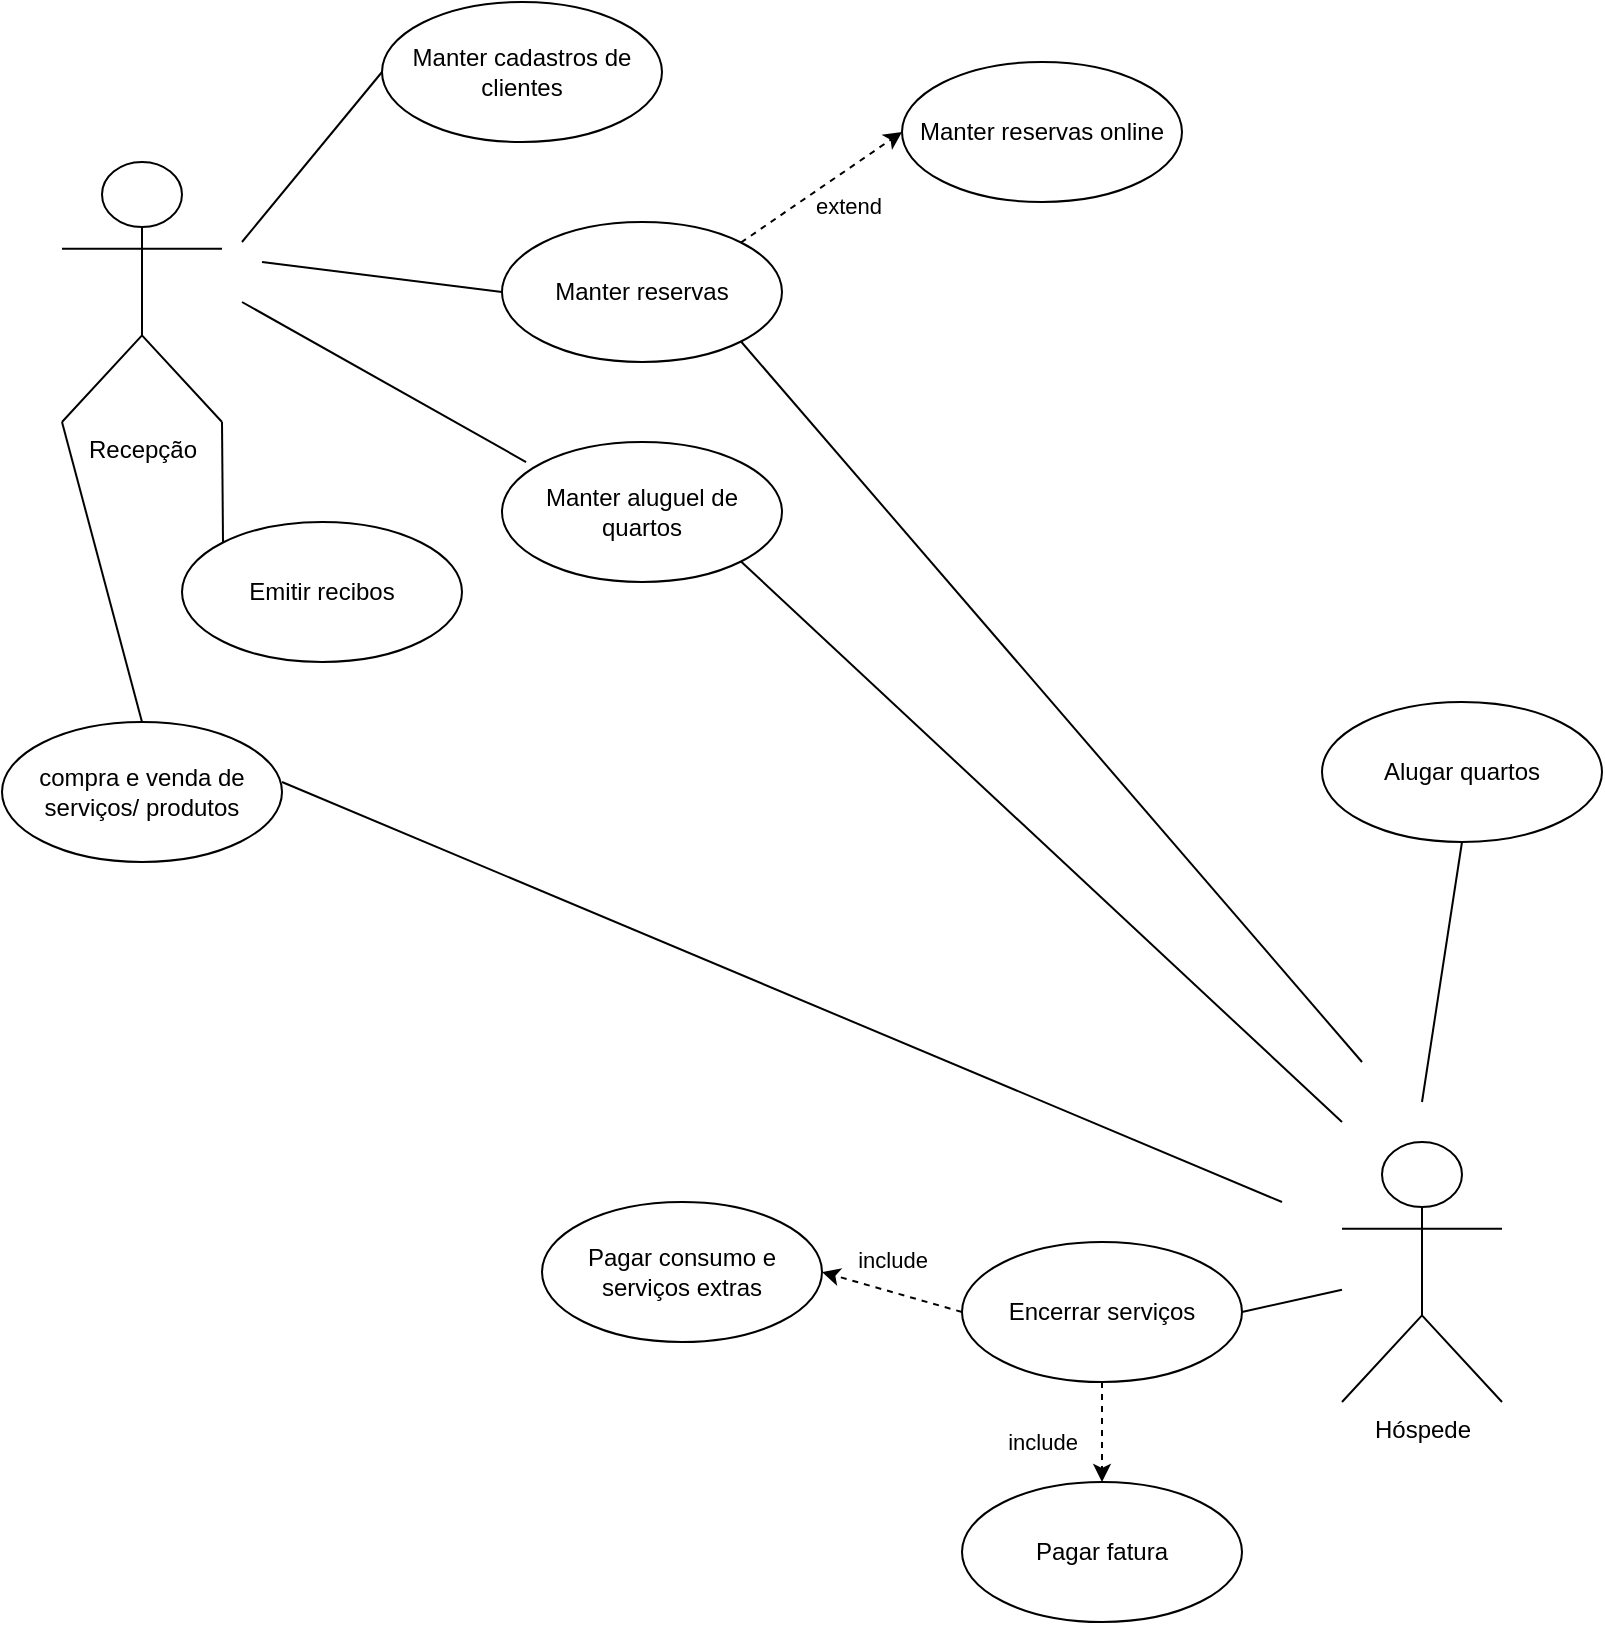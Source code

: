 <mxfile version="21.1.9" type="github">
  <diagram name="Página-1" id="8A-gIid98ODeogEsr4VN">
    <mxGraphModel dx="1434" dy="796" grid="1" gridSize="10" guides="1" tooltips="1" connect="1" arrows="1" fold="1" page="1" pageScale="1" pageWidth="827" pageHeight="1169" math="0" shadow="0">
      <root>
        <mxCell id="0" />
        <mxCell id="1" parent="0" />
        <mxCell id="XWONsPRAWwPBpnLWDOgD-1" value="Recepção" style="shape=umlActor;html=1;verticalLabelPosition=bottom;verticalAlign=top;align=center;" parent="1" vertex="1">
          <mxGeometry x="40" y="150" width="80" height="130" as="geometry" />
        </mxCell>
        <mxCell id="XWONsPRAWwPBpnLWDOgD-2" value="Manter cadastros de clientes" style="ellipse;whiteSpace=wrap;html=1;" parent="1" vertex="1">
          <mxGeometry x="200" y="70" width="140" height="70" as="geometry" />
        </mxCell>
        <mxCell id="XWONsPRAWwPBpnLWDOgD-3" value="Manter aluguel de quartos" style="ellipse;whiteSpace=wrap;html=1;" parent="1" vertex="1">
          <mxGeometry x="260" y="290" width="140" height="70" as="geometry" />
        </mxCell>
        <mxCell id="XWONsPRAWwPBpnLWDOgD-4" value="Manter reservas" style="ellipse;whiteSpace=wrap;html=1;" parent="1" vertex="1">
          <mxGeometry x="260" y="180" width="140" height="70" as="geometry" />
        </mxCell>
        <mxCell id="XWONsPRAWwPBpnLWDOgD-5" value="Manter reservas online" style="ellipse;whiteSpace=wrap;html=1;" parent="1" vertex="1">
          <mxGeometry x="460" y="100" width="140" height="70" as="geometry" />
        </mxCell>
        <mxCell id="XWONsPRAWwPBpnLWDOgD-6" value="" style="endArrow=none;html=1;rounded=0;entryX=0;entryY=0.5;entryDx=0;entryDy=0;" parent="1" target="XWONsPRAWwPBpnLWDOgD-2" edge="1">
          <mxGeometry width="50" height="50" relative="1" as="geometry">
            <mxPoint x="130" y="190" as="sourcePoint" />
            <mxPoint x="200" y="120" as="targetPoint" />
          </mxGeometry>
        </mxCell>
        <mxCell id="XWONsPRAWwPBpnLWDOgD-7" value="" style="endArrow=none;html=1;rounded=0;entryX=0.086;entryY=0.143;entryDx=0;entryDy=0;entryPerimeter=0;" parent="1" target="XWONsPRAWwPBpnLWDOgD-3" edge="1">
          <mxGeometry width="50" height="50" relative="1" as="geometry">
            <mxPoint x="130" y="220" as="sourcePoint" />
            <mxPoint x="210" y="115" as="targetPoint" />
          </mxGeometry>
        </mxCell>
        <mxCell id="XWONsPRAWwPBpnLWDOgD-8" value="" style="endArrow=none;html=1;rounded=0;entryX=0;entryY=0.5;entryDx=0;entryDy=0;" parent="1" target="XWONsPRAWwPBpnLWDOgD-4" edge="1">
          <mxGeometry width="50" height="50" relative="1" as="geometry">
            <mxPoint x="140" y="200" as="sourcePoint" />
            <mxPoint x="180" y="260" as="targetPoint" />
          </mxGeometry>
        </mxCell>
        <mxCell id="XWONsPRAWwPBpnLWDOgD-11" value="extend" style="endArrow=classic;html=1;rounded=0;exitX=1;exitY=0;exitDx=0;exitDy=0;dashed=1;entryX=0;entryY=0.5;entryDx=0;entryDy=0;" parent="1" source="XWONsPRAWwPBpnLWDOgD-4" target="XWONsPRAWwPBpnLWDOgD-5" edge="1">
          <mxGeometry x="0.111" y="-15" width="50" height="50" relative="1" as="geometry">
            <mxPoint x="170" y="390" as="sourcePoint" />
            <mxPoint x="220" y="340" as="targetPoint" />
            <mxPoint as="offset" />
          </mxGeometry>
        </mxCell>
        <mxCell id="XWONsPRAWwPBpnLWDOgD-12" value="compra e venda de serviços/ produtos" style="ellipse;whiteSpace=wrap;html=1;" parent="1" vertex="1">
          <mxGeometry x="10" y="430" width="140" height="70" as="geometry" />
        </mxCell>
        <mxCell id="XWONsPRAWwPBpnLWDOgD-13" value="" style="endArrow=none;html=1;rounded=0;entryX=0;entryY=1;entryDx=0;entryDy=0;entryPerimeter=0;exitX=0.5;exitY=0;exitDx=0;exitDy=0;" parent="1" source="XWONsPRAWwPBpnLWDOgD-12" target="XWONsPRAWwPBpnLWDOgD-1" edge="1">
          <mxGeometry width="50" height="50" relative="1" as="geometry">
            <mxPoint x="120" y="400" as="sourcePoint" />
            <mxPoint x="50" y="290" as="targetPoint" />
          </mxGeometry>
        </mxCell>
        <mxCell id="XWONsPRAWwPBpnLWDOgD-14" value="Emitir recibos" style="ellipse;whiteSpace=wrap;html=1;" parent="1" vertex="1">
          <mxGeometry x="100" y="330" width="140" height="70" as="geometry" />
        </mxCell>
        <mxCell id="XWONsPRAWwPBpnLWDOgD-15" value="" style="endArrow=none;html=1;rounded=0;entryX=0;entryY=0;entryDx=0;entryDy=0;" parent="1" target="XWONsPRAWwPBpnLWDOgD-14" edge="1">
          <mxGeometry width="50" height="50" relative="1" as="geometry">
            <mxPoint x="120" y="280" as="sourcePoint" />
            <mxPoint x="230" y="500" as="targetPoint" />
          </mxGeometry>
        </mxCell>
        <mxCell id="XWONsPRAWwPBpnLWDOgD-17" value="Hóspede" style="shape=umlActor;html=1;verticalLabelPosition=bottom;verticalAlign=top;align=center;" parent="1" vertex="1">
          <mxGeometry x="680" y="640" width="80" height="130" as="geometry" />
        </mxCell>
        <mxCell id="XWONsPRAWwPBpnLWDOgD-18" value="Alugar quartos" style="ellipse;whiteSpace=wrap;html=1;" parent="1" vertex="1">
          <mxGeometry x="670" y="420" width="140" height="70" as="geometry" />
        </mxCell>
        <mxCell id="XWONsPRAWwPBpnLWDOgD-19" value="Encerrar serviços" style="ellipse;whiteSpace=wrap;html=1;" parent="1" vertex="1">
          <mxGeometry x="490" y="690" width="140" height="70" as="geometry" />
        </mxCell>
        <mxCell id="XWONsPRAWwPBpnLWDOgD-20" value="" style="endArrow=none;html=1;rounded=0;entryX=0;entryY=1;entryDx=0;entryDy=0;entryPerimeter=0;" parent="1" edge="1">
          <mxGeometry width="50" height="50" relative="1" as="geometry">
            <mxPoint x="650" y="670" as="sourcePoint" />
            <mxPoint x="150" y="460" as="targetPoint" />
          </mxGeometry>
        </mxCell>
        <mxCell id="XWONsPRAWwPBpnLWDOgD-21" value="" style="endArrow=none;html=1;rounded=0;entryX=1;entryY=0.5;entryDx=0;entryDy=0;" parent="1" source="XWONsPRAWwPBpnLWDOgD-17" target="XWONsPRAWwPBpnLWDOgD-19" edge="1">
          <mxGeometry width="50" height="50" relative="1" as="geometry">
            <mxPoint x="600" y="630" as="sourcePoint" />
            <mxPoint x="650" y="580" as="targetPoint" />
          </mxGeometry>
        </mxCell>
        <mxCell id="XWONsPRAWwPBpnLWDOgD-22" value="" style="endArrow=none;html=1;rounded=0;entryX=0.5;entryY=1;entryDx=0;entryDy=0;" parent="1" target="XWONsPRAWwPBpnLWDOgD-18" edge="1">
          <mxGeometry width="50" height="50" relative="1" as="geometry">
            <mxPoint x="720" y="620" as="sourcePoint" />
            <mxPoint x="720" y="510" as="targetPoint" />
          </mxGeometry>
        </mxCell>
        <mxCell id="XWONsPRAWwPBpnLWDOgD-24" value="Pagar consumo e serviços extras" style="ellipse;whiteSpace=wrap;html=1;" parent="1" vertex="1">
          <mxGeometry x="280" y="670" width="140" height="70" as="geometry" />
        </mxCell>
        <mxCell id="vm-DsVsGiVa8cyQh9rxZ-1" value="" style="endArrow=none;html=1;rounded=0;exitX=1;exitY=1;exitDx=0;exitDy=0;" edge="1" parent="1" source="XWONsPRAWwPBpnLWDOgD-3">
          <mxGeometry width="50" height="50" relative="1" as="geometry">
            <mxPoint x="450" y="370" as="sourcePoint" />
            <mxPoint x="680" y="630" as="targetPoint" />
          </mxGeometry>
        </mxCell>
        <mxCell id="vm-DsVsGiVa8cyQh9rxZ-2" value="Pagar fatura" style="ellipse;whiteSpace=wrap;html=1;" vertex="1" parent="1">
          <mxGeometry x="490" y="810" width="140" height="70" as="geometry" />
        </mxCell>
        <mxCell id="vm-DsVsGiVa8cyQh9rxZ-3" value="include" style="endArrow=classic;html=1;rounded=0;exitX=0.5;exitY=1;exitDx=0;exitDy=0;dashed=1;entryX=0.5;entryY=0;entryDx=0;entryDy=0;" edge="1" parent="1" source="XWONsPRAWwPBpnLWDOgD-19" target="vm-DsVsGiVa8cyQh9rxZ-2">
          <mxGeometry x="0.2" y="-30" width="50" height="50" relative="1" as="geometry">
            <mxPoint x="540" y="790" as="sourcePoint" />
            <mxPoint x="600" y="800" as="targetPoint" />
            <mxPoint as="offset" />
          </mxGeometry>
        </mxCell>
        <mxCell id="vm-DsVsGiVa8cyQh9rxZ-4" value="include" style="endArrow=classic;html=1;rounded=0;exitX=0;exitY=0.5;exitDx=0;exitDy=0;dashed=1;entryX=1;entryY=0.5;entryDx=0;entryDy=0;" edge="1" parent="1" source="XWONsPRAWwPBpnLWDOgD-19" target="XWONsPRAWwPBpnLWDOgD-24">
          <mxGeometry x="0.111" y="-15" width="50" height="50" relative="1" as="geometry">
            <mxPoint x="500" y="690" as="sourcePoint" />
            <mxPoint x="450" y="750" as="targetPoint" />
            <mxPoint as="offset" />
          </mxGeometry>
        </mxCell>
        <mxCell id="vm-DsVsGiVa8cyQh9rxZ-5" value="" style="endArrow=none;html=1;rounded=0;exitX=1;exitY=1;exitDx=0;exitDy=0;" edge="1" parent="1" source="XWONsPRAWwPBpnLWDOgD-4">
          <mxGeometry width="50" height="50" relative="1" as="geometry">
            <mxPoint x="400" y="220" as="sourcePoint" />
            <mxPoint x="690" y="600" as="targetPoint" />
          </mxGeometry>
        </mxCell>
      </root>
    </mxGraphModel>
  </diagram>
</mxfile>
